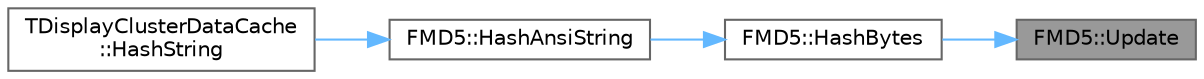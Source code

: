 digraph "FMD5::Update"
{
 // INTERACTIVE_SVG=YES
 // LATEX_PDF_SIZE
  bgcolor="transparent";
  edge [fontname=Helvetica,fontsize=10,labelfontname=Helvetica,labelfontsize=10];
  node [fontname=Helvetica,fontsize=10,shape=box,height=0.2,width=0.4];
  rankdir="RL";
  Node1 [id="Node000001",label="FMD5::Update",height=0.2,width=0.4,color="gray40", fillcolor="grey60", style="filled", fontcolor="black",tooltip="MD5 block update operation."];
  Node1 -> Node2 [id="edge1_Node000001_Node000002",dir="back",color="steelblue1",style="solid",tooltip=" "];
  Node2 [id="Node000002",label="FMD5::HashBytes",height=0.2,width=0.4,color="grey40", fillcolor="white", style="filled",URL="$de/dcb/classFMD5.html#a555bacc675be704e05086691ce13721a",tooltip="Helper to perform the very common case of hashing an in-memory array of bytes into a hex representati..."];
  Node2 -> Node3 [id="edge2_Node000002_Node000003",dir="back",color="steelblue1",style="solid",tooltip=" "];
  Node3 [id="Node000003",label="FMD5::HashAnsiString",height=0.2,width=0.4,color="grey40", fillcolor="white", style="filled",URL="$de/dcb/classFMD5.html#a70ac65b8ec9b26d2a442b93684c5f0c8",tooltip="Helper to perform the very common case of hashing an ASCII string into a hex representation."];
  Node3 -> Node4 [id="edge3_Node000003_Node000004",dir="back",color="steelblue1",style="solid",tooltip=" "];
  Node4 [id="Node000004",label="TDisplayClusterDataCache\l::HashString",height=0.2,width=0.4,color="grey40", fillcolor="white", style="filled",URL="$db/d56/classTDisplayClusterDataCache.html#a336361abcd2ff869fdd41ffd1a8ac890",tooltip="Helper to perform the very common case of hashing an FString into a hex representation."];
}
